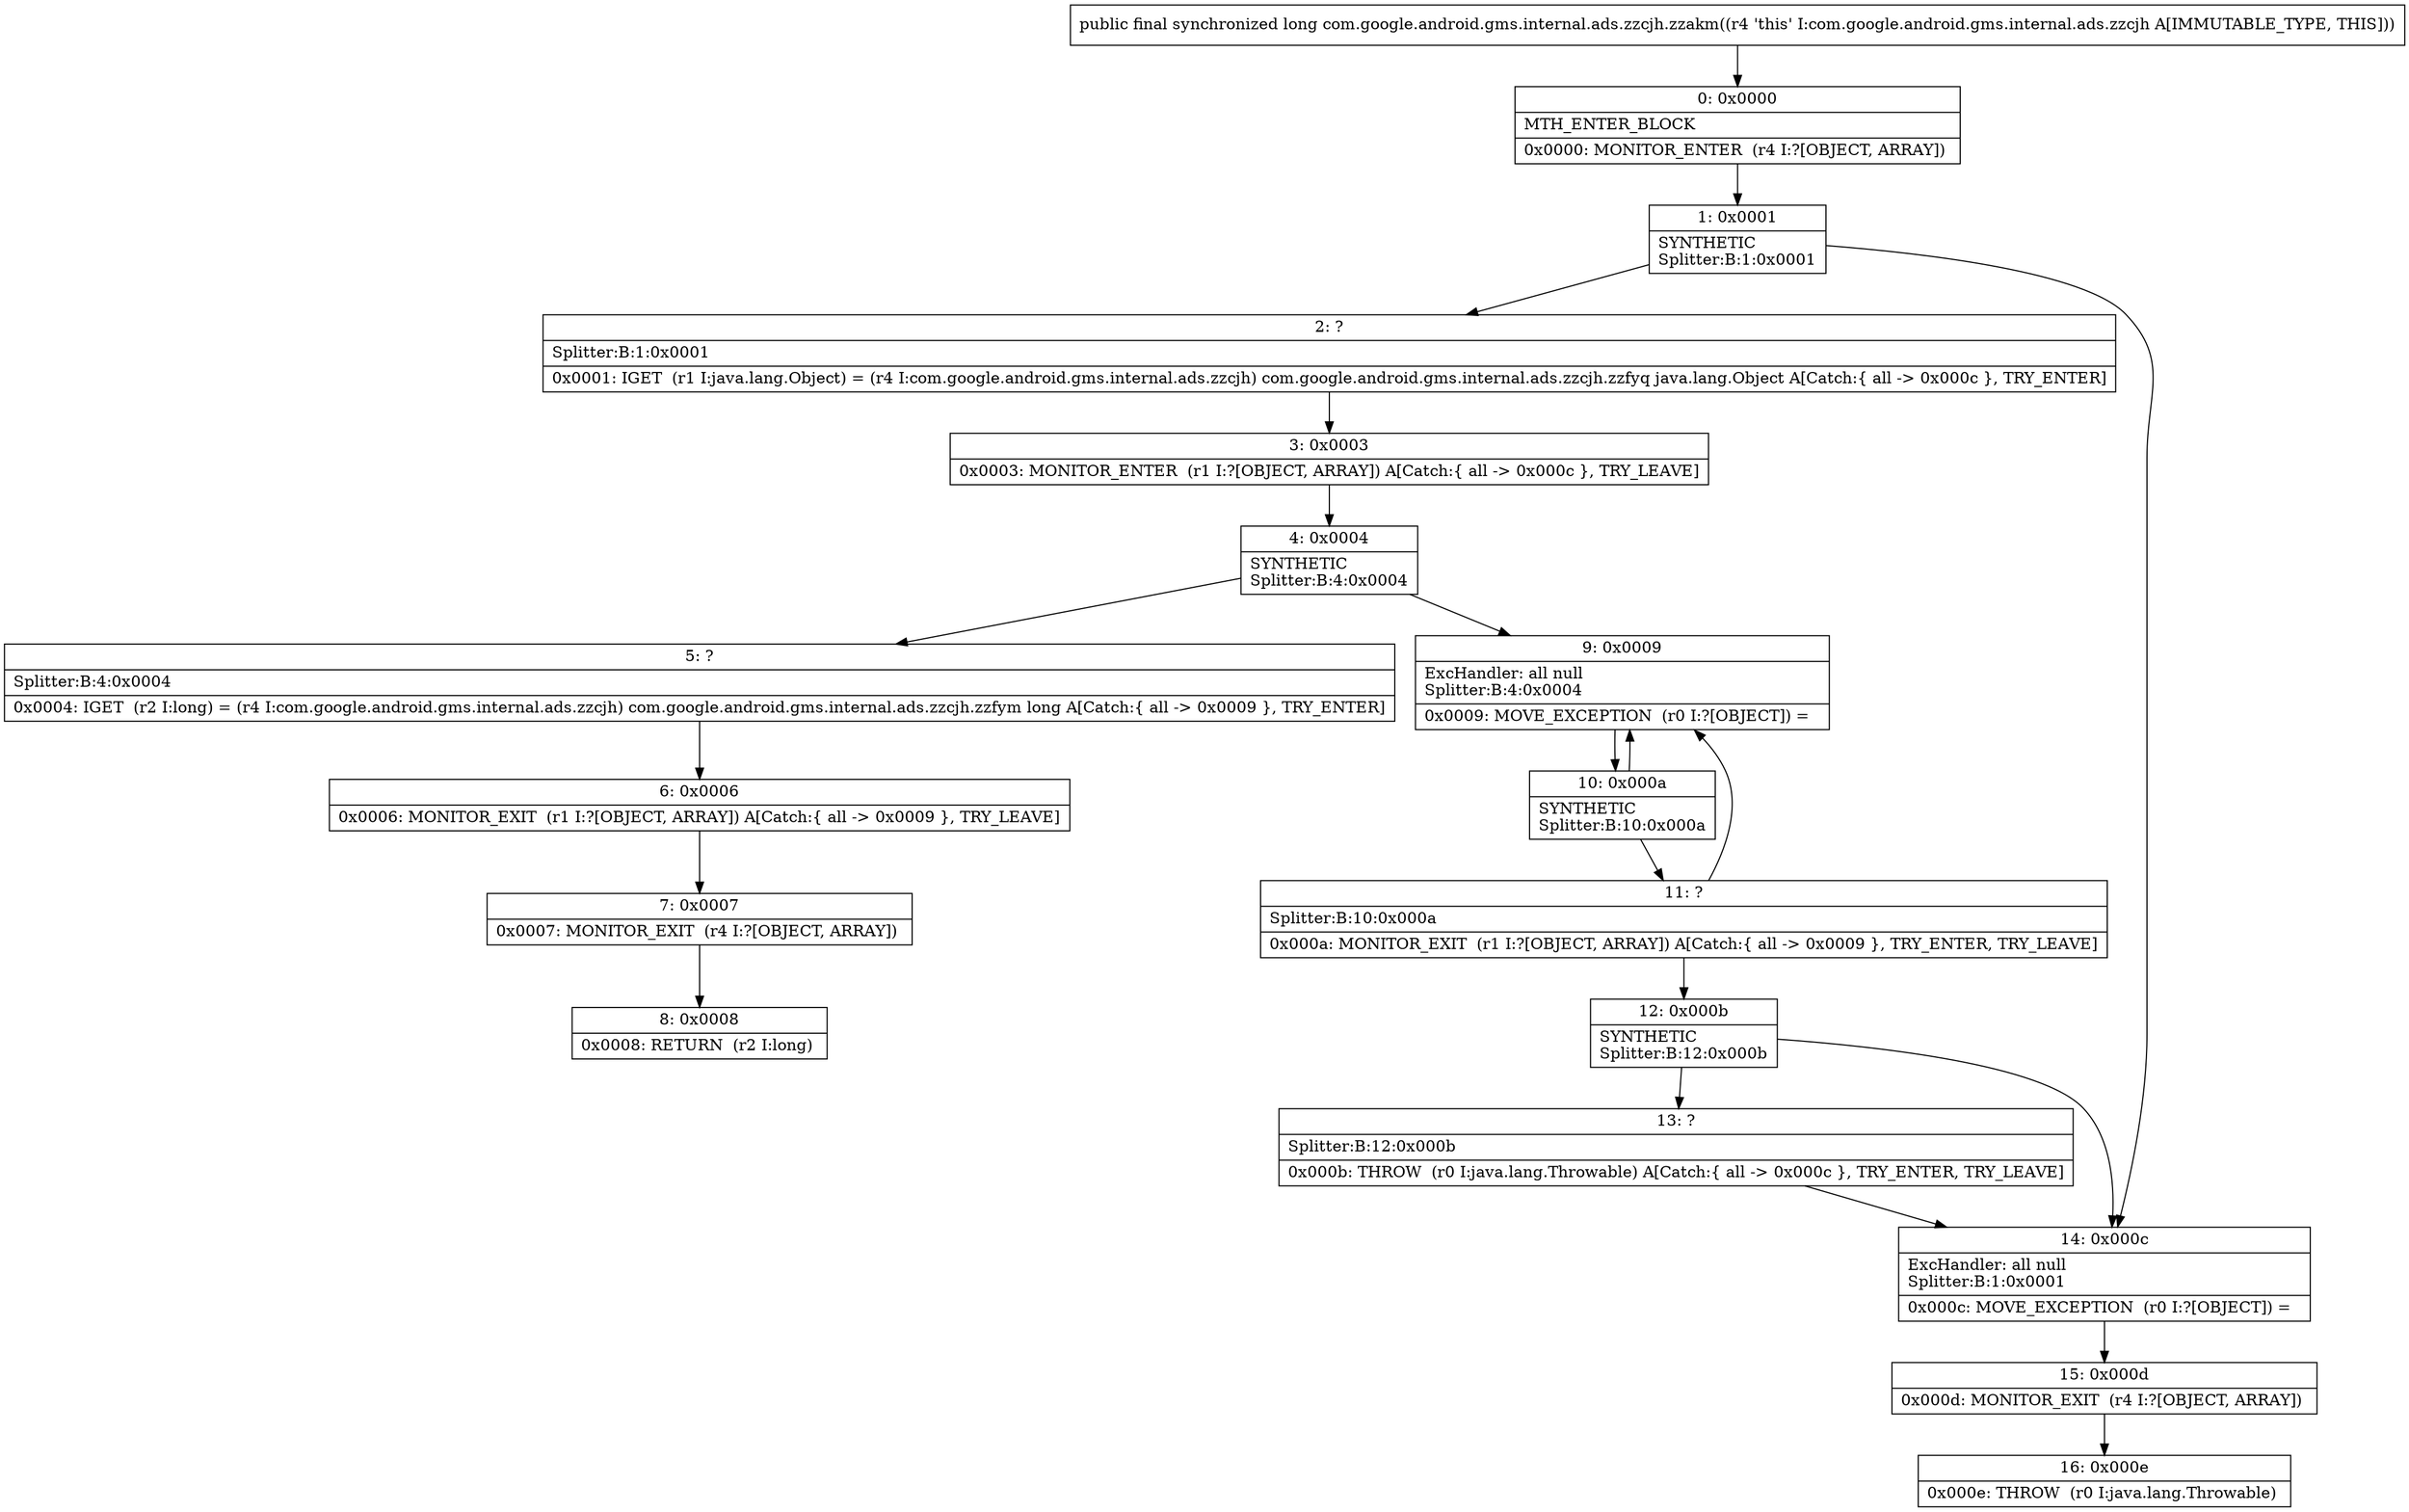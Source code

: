 digraph "CFG forcom.google.android.gms.internal.ads.zzcjh.zzakm()J" {
Node_0 [shape=record,label="{0\:\ 0x0000|MTH_ENTER_BLOCK\l|0x0000: MONITOR_ENTER  (r4 I:?[OBJECT, ARRAY]) \l}"];
Node_1 [shape=record,label="{1\:\ 0x0001|SYNTHETIC\lSplitter:B:1:0x0001\l}"];
Node_2 [shape=record,label="{2\:\ ?|Splitter:B:1:0x0001\l|0x0001: IGET  (r1 I:java.lang.Object) = (r4 I:com.google.android.gms.internal.ads.zzcjh) com.google.android.gms.internal.ads.zzcjh.zzfyq java.lang.Object A[Catch:\{ all \-\> 0x000c \}, TRY_ENTER]\l}"];
Node_3 [shape=record,label="{3\:\ 0x0003|0x0003: MONITOR_ENTER  (r1 I:?[OBJECT, ARRAY]) A[Catch:\{ all \-\> 0x000c \}, TRY_LEAVE]\l}"];
Node_4 [shape=record,label="{4\:\ 0x0004|SYNTHETIC\lSplitter:B:4:0x0004\l}"];
Node_5 [shape=record,label="{5\:\ ?|Splitter:B:4:0x0004\l|0x0004: IGET  (r2 I:long) = (r4 I:com.google.android.gms.internal.ads.zzcjh) com.google.android.gms.internal.ads.zzcjh.zzfym long A[Catch:\{ all \-\> 0x0009 \}, TRY_ENTER]\l}"];
Node_6 [shape=record,label="{6\:\ 0x0006|0x0006: MONITOR_EXIT  (r1 I:?[OBJECT, ARRAY]) A[Catch:\{ all \-\> 0x0009 \}, TRY_LEAVE]\l}"];
Node_7 [shape=record,label="{7\:\ 0x0007|0x0007: MONITOR_EXIT  (r4 I:?[OBJECT, ARRAY]) \l}"];
Node_8 [shape=record,label="{8\:\ 0x0008|0x0008: RETURN  (r2 I:long) \l}"];
Node_9 [shape=record,label="{9\:\ 0x0009|ExcHandler: all null\lSplitter:B:4:0x0004\l|0x0009: MOVE_EXCEPTION  (r0 I:?[OBJECT]) =  \l}"];
Node_10 [shape=record,label="{10\:\ 0x000a|SYNTHETIC\lSplitter:B:10:0x000a\l}"];
Node_11 [shape=record,label="{11\:\ ?|Splitter:B:10:0x000a\l|0x000a: MONITOR_EXIT  (r1 I:?[OBJECT, ARRAY]) A[Catch:\{ all \-\> 0x0009 \}, TRY_ENTER, TRY_LEAVE]\l}"];
Node_12 [shape=record,label="{12\:\ 0x000b|SYNTHETIC\lSplitter:B:12:0x000b\l}"];
Node_13 [shape=record,label="{13\:\ ?|Splitter:B:12:0x000b\l|0x000b: THROW  (r0 I:java.lang.Throwable) A[Catch:\{ all \-\> 0x000c \}, TRY_ENTER, TRY_LEAVE]\l}"];
Node_14 [shape=record,label="{14\:\ 0x000c|ExcHandler: all null\lSplitter:B:1:0x0001\l|0x000c: MOVE_EXCEPTION  (r0 I:?[OBJECT]) =  \l}"];
Node_15 [shape=record,label="{15\:\ 0x000d|0x000d: MONITOR_EXIT  (r4 I:?[OBJECT, ARRAY]) \l}"];
Node_16 [shape=record,label="{16\:\ 0x000e|0x000e: THROW  (r0 I:java.lang.Throwable) \l}"];
MethodNode[shape=record,label="{public final synchronized long com.google.android.gms.internal.ads.zzcjh.zzakm((r4 'this' I:com.google.android.gms.internal.ads.zzcjh A[IMMUTABLE_TYPE, THIS])) }"];
MethodNode -> Node_0;
Node_0 -> Node_1;
Node_1 -> Node_2;
Node_1 -> Node_14;
Node_2 -> Node_3;
Node_3 -> Node_4;
Node_4 -> Node_5;
Node_4 -> Node_9;
Node_5 -> Node_6;
Node_6 -> Node_7;
Node_7 -> Node_8;
Node_9 -> Node_10;
Node_10 -> Node_11;
Node_10 -> Node_9;
Node_11 -> Node_12;
Node_11 -> Node_9;
Node_12 -> Node_13;
Node_12 -> Node_14;
Node_13 -> Node_14;
Node_14 -> Node_15;
Node_15 -> Node_16;
}

